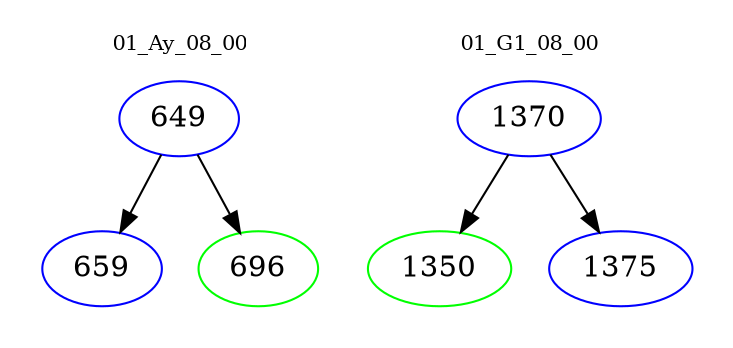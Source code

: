 digraph{
subgraph cluster_0 {
color = white
label = "01_Ay_08_00";
fontsize=10;
T0_649 [label="649", color="blue"]
T0_649 -> T0_659 [color="black"]
T0_659 [label="659", color="blue"]
T0_649 -> T0_696 [color="black"]
T0_696 [label="696", color="green"]
}
subgraph cluster_1 {
color = white
label = "01_G1_08_00";
fontsize=10;
T1_1370 [label="1370", color="blue"]
T1_1370 -> T1_1350 [color="black"]
T1_1350 [label="1350", color="green"]
T1_1370 -> T1_1375 [color="black"]
T1_1375 [label="1375", color="blue"]
}
}
